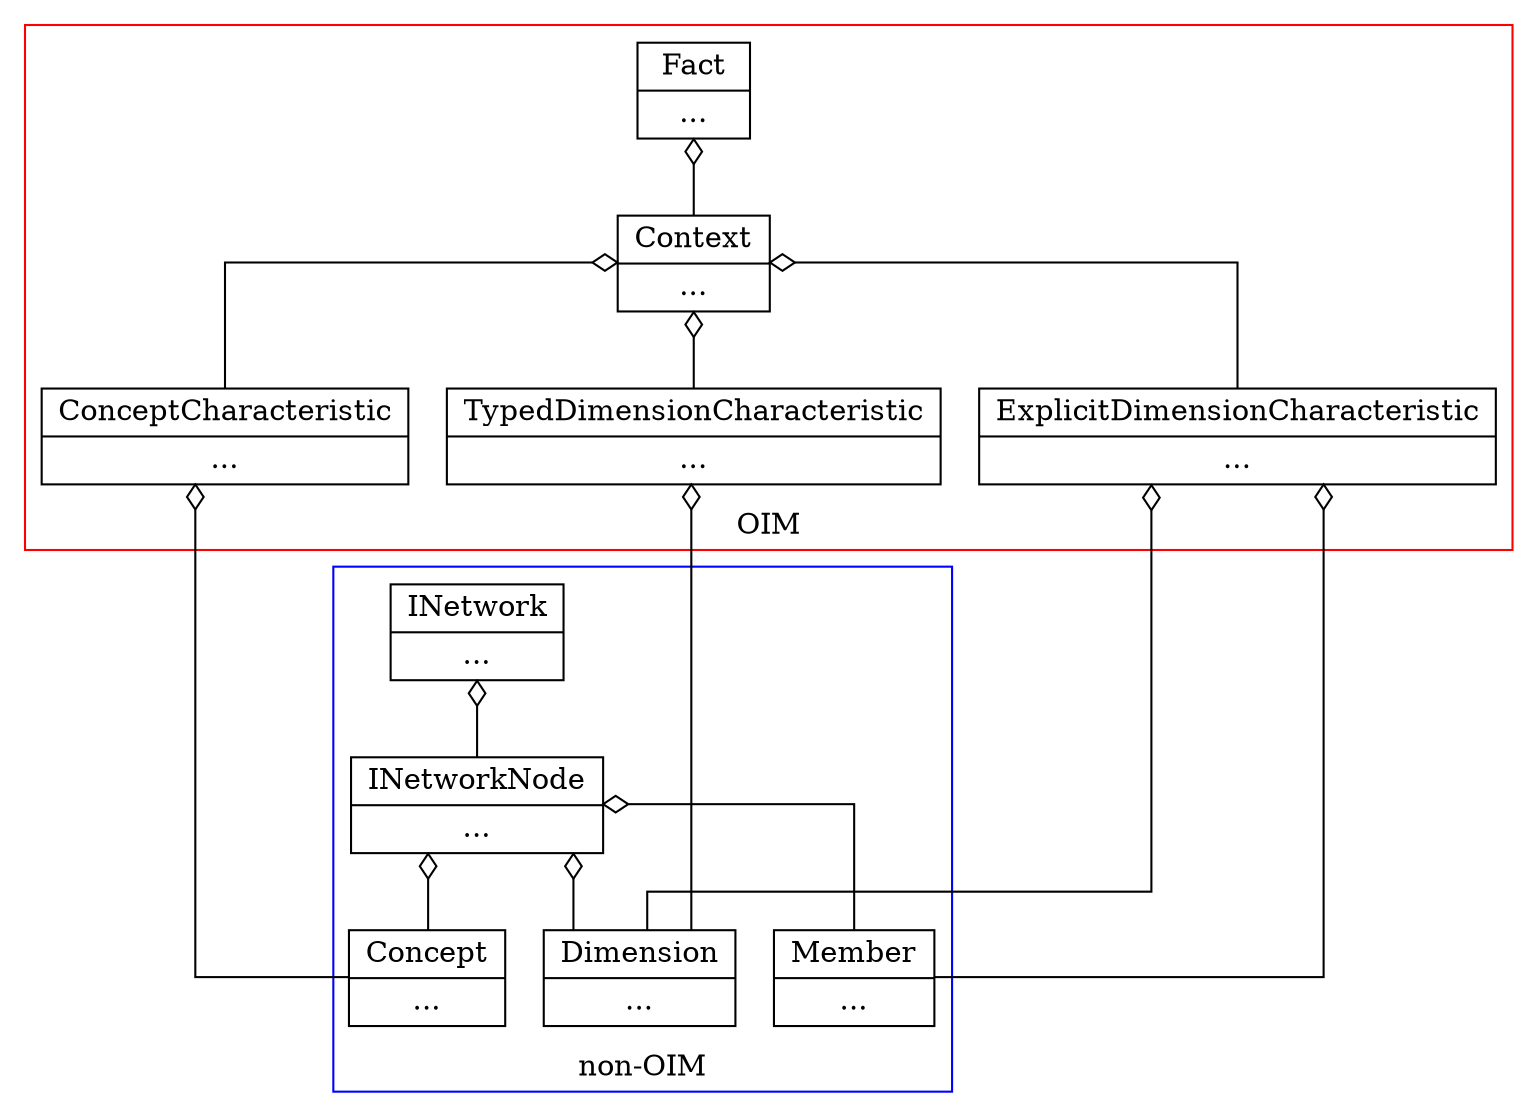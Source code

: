 digraph "classes_brel_filing" {
rankdir=BT
charset="utf-8"
splines="ortho"


"brel.reportelements.concept.Concept" [color="black", fontcolor="black", label=<{Concept|...}>, shape="record", style="solid"];

"brel.characteristics.concept_characteristic.ConceptCharacteristic" [color="black", fontcolor="black", label=<{ConceptCharacteristic|...}>, shape="record", style="solid"];

"brel.brel_context.Context" [color="black", fontcolor="black", label=<{Context|...}>, shape="record", style="solid"];
"brel.reportelements.dimension.Dimension" [color="black", fontcolor="black", label=<{Dimension|...}>, shape="record", style="solid"];

"brel.characteristics.explicit_dimension_characteristic.ExplicitDimensionCharacteristic" [color="black", fontcolor="black", label=<{ExplicitDimensionCharacteristic|...}>, shape="record", style="solid"];

"brel.brel_fact.Fact" [color="black", fontcolor="black", label=<{Fact|...}>, shape="record", style="solid"];

"brel.networks.i_network.INetwork" [color="black", fontcolor="black", label=<{INetwork|...}>, shape="record", style="solid"];

"brel.networks.i_network_node.INetworkNode" [color="black", fontcolor="black", label=<{INetworkNode|...}>, shape="record", style="solid"];
"brel.reportelements.member.Member" [color="black", fontcolor="black", label=<{Member|...}>, shape="record", style="solid"];
"brel.characteristics.typed_dimension_characteristic.TypedDimensionCharacteristic" [color="black", fontcolor="black", label=<{TypedDimensionCharacteristic|...}>, shape="record", style="solid"];

// inter cluster edges
"brel.reportelements.concept.Concept" -> "brel.characteristics.concept_characteristic.ConceptCharacteristic" [arrowhead="odiamond", arrowtail="none",  style="solid"];
"brel.reportelements.dimension.Dimension" -> "brel.characteristics.explicit_dimension_characteristic.ExplicitDimensionCharacteristic" [arrowhead="odiamond", arrowtail="none",  style="solid"];
"brel.reportelements.dimension.Dimension" -> "brel.characteristics.typed_dimension_characteristic.TypedDimensionCharacteristic" [arrowhead="odiamond", arrowtail="none",  style="solid"];
"brel.reportelements.member.Member" -> "brel.characteristics.explicit_dimension_characteristic.ExplicitDimensionCharacteristic" [arrowhead="odiamond", arrowtail="none",  style="solid"];

// clusters
subgraph cluster_non_OIM {
        // add the edges with style="odiamond"
        // lineitems -> inetworknode
        // member -> inetworknode
        // dimension -> inetworknode
        // concept -> inetworknode
        // hypercube -> inetworknode
        // abstract -> inetworknode
        "brel.reportelements.member.Member" -> "brel.networks.i_network_node.INetworkNode" [arrowhead="odiamond", arrowtail="none",  style="solid"];
        "brel.reportelements.dimension.Dimension" -> "brel.networks.i_network_node.INetworkNode" [arrowhead="odiamond", arrowtail="none",  style="solid"];
        "brel.reportelements.concept.Concept" -> "brel.networks.i_network_node.INetworkNode" [arrowhead="odiamond", arrowtail="none",  style="solid"];
        "brel.networks.i_network_node.INetworkNode" -> "brel.networks.i_network.INetwork" [arrowhead="odiamond", arrowtail="none", style="solid"];
        color=blue;
        label="non-OIM";
    }

subgraph cluster_OIM {
    // add the edges with style="odiamond"
    // entity characteristic -> context
    // period characteristic -> context
    // unit characteristic -> context
    // concept characteristic -> context
    // explicit dimension characteristic -> context
    // typed dimension characteristic -> context
    "brel.characteristics.concept_characteristic.ConceptCharacteristic" -> "brel.brel_context.Context" [arrowhead="odiamond", arrowtail="none", style="solid"];
    "brel.characteristics.explicit_dimension_characteristic.ExplicitDimensionCharacteristic" -> "brel.brel_context.Context" [arrowhead="odiamond", arrowtail="none", style="solid"];
    "brel.characteristics.typed_dimension_characteristic.TypedDimensionCharacteristic" -> "brel.brel_context.Context" [arrowhead="odiamond", arrowtail="none", style="solid"];
    "brel.brel_context.Context" -> "brel.brel_fact.Fact" [arrowhead="odiamond", arrowtail="none", style="solid"];
    color=red;
    label="OIM";
}

// invisible edges
// inetwork -> typed dimension characteristic
"brel.networks.i_network.INetwork" -> "brel.characteristics.typed_dimension_characteristic.TypedDimensionCharacteristic" [arrowhead="none", arrowtail="none", style="invis"];
// inetwork -> concept characteristic
"brel.networks.i_network.INetwork" -> "brel.characteristics.concept_characteristic.ConceptCharacteristic" [arrowhead="none", arrowtail="none", style="invis"];
}
